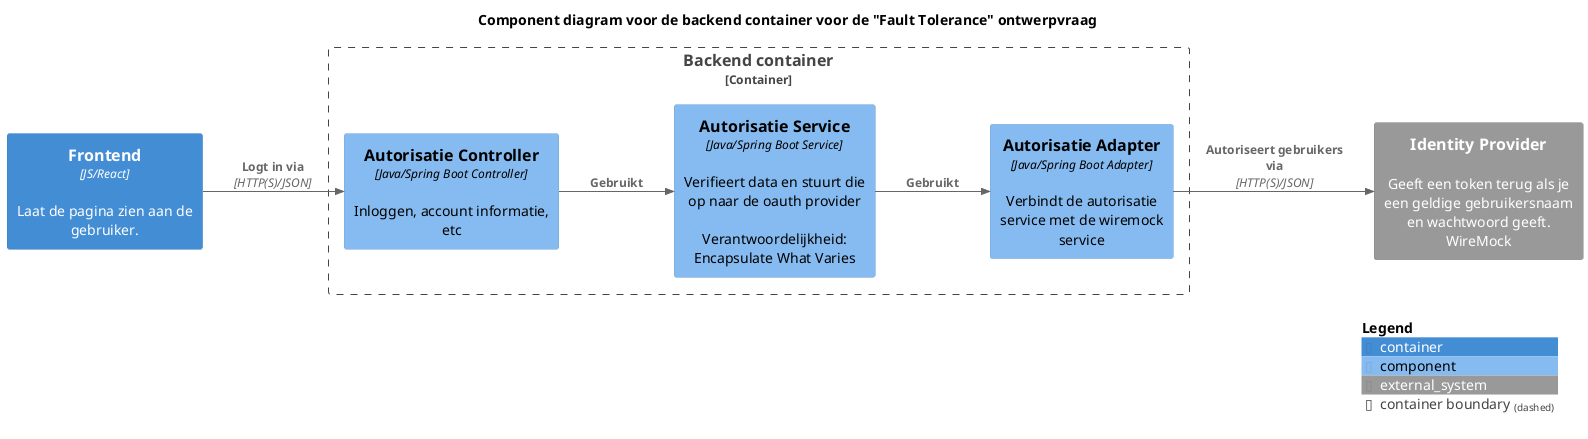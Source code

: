 @startuml

!include <C4/C4>
!include <C4/C4_Context>
!include <C4/C4_Container>
!include <C4/C4_Component>

left to right direction
SHOW_PERSON_OUTLINE()

AddRelTag("sync/async", $textColor=$ARROW_FONT_COLOR, $lineColor=$ARROW_COLOR, $lineStyle=DottedLine())

title Component diagram voor de backend container voor de "Fault Tolerance" ontwerpvraag

Container(frontend, "Frontend", $techn="JS/React", $descr="Laat de pagina zien aan de gebruiker.", $tags="", $link="")

System_Ext(wiremock, "Identity Provider", "Geeft een token terug als je een geldige gebruikersnaam en wachtwoord geeft. WireMock")

Container_Boundary("key_boundary", "Backend container", $tags="") {
    ' CONTROLLERS
    Component(authController, "Autorisatie Controller", $techn="Java/Spring Boot Controller", $descr="Inloggen, account informatie, etc", $tags="", $link="")

    ' CONTROLLER relations
    Rel(frontend, authController, "Logt in via", $techn="HTTP(S)/JSON", $tags="", $link="")

    ' SERVICES
    Component(authService, "Autorisatie Service", $techn="Java/Spring Boot Service", $descr="Verifieert data en stuurt die op naar de oauth provider\n\nVerantwoordelijkheid: Encapsulate What Varies", $tags="", $link="")

    ' SERVICE relations
    Rel(authController, authService, "Gebruikt", $tags="", $link="")

    ' ADAPTERS
    Component(authAdapter, "Autorisatie Adapter", $techn="Java/Spring Boot Adapter", $descr="Verbindt de autorisatie service met de wiremock service", $tags="", $link="")

    ' ADAPTER relations
    Rel(authService, authAdapter, "Gebruikt", $tags="", $link="")

    ' EXTERN
    Rel(authAdapter, wiremock, "Autoriseert gebruikers via", $techn="HTTP(S)/JSON", $tags="", $link="")
}

SHOW_LEGEND()

@enduml